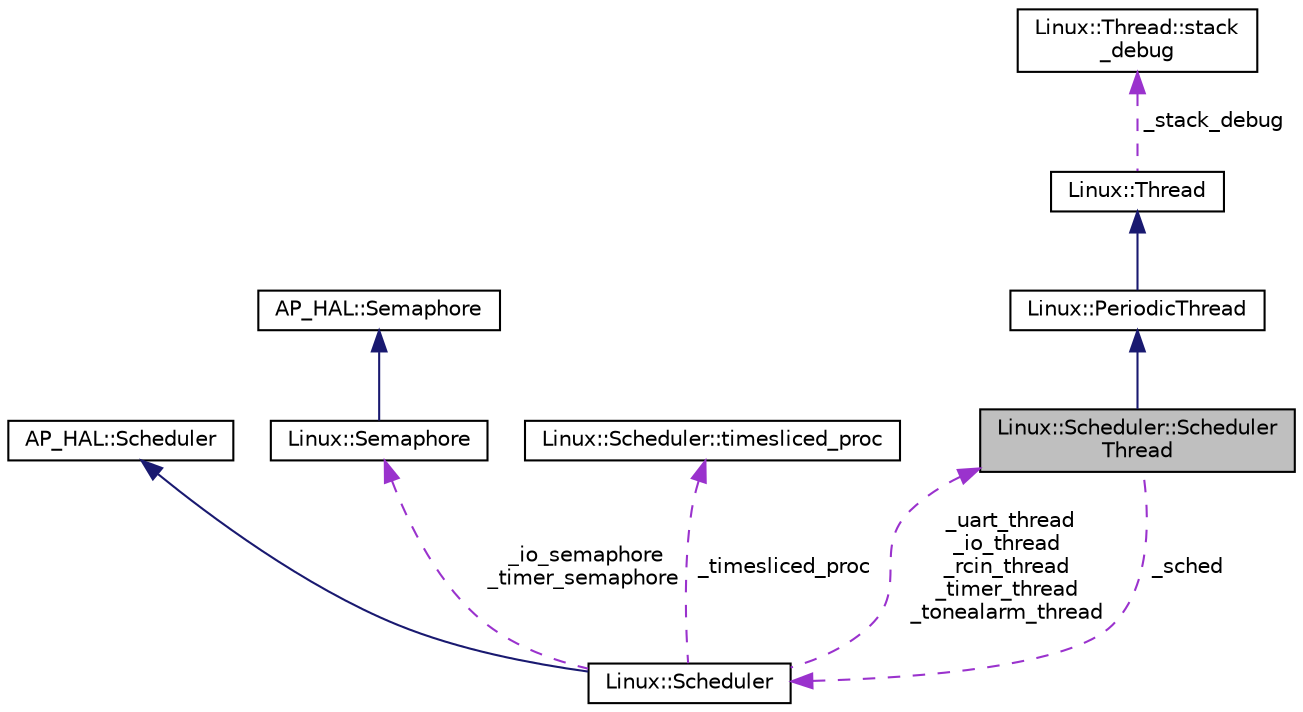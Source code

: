 digraph "Linux::Scheduler::SchedulerThread"
{
 // INTERACTIVE_SVG=YES
  edge [fontname="Helvetica",fontsize="10",labelfontname="Helvetica",labelfontsize="10"];
  node [fontname="Helvetica",fontsize="10",shape=record];
  Node1 [label="Linux::Scheduler::Scheduler\lThread",height=0.2,width=0.4,color="black", fillcolor="grey75", style="filled", fontcolor="black"];
  Node2 -> Node1 [dir="back",color="midnightblue",fontsize="10",style="solid",fontname="Helvetica"];
  Node2 [label="Linux::PeriodicThread",height=0.2,width=0.4,color="black", fillcolor="white", style="filled",URL="$classLinux_1_1PeriodicThread.html"];
  Node3 -> Node2 [dir="back",color="midnightblue",fontsize="10",style="solid",fontname="Helvetica"];
  Node3 [label="Linux::Thread",height=0.2,width=0.4,color="black", fillcolor="white", style="filled",URL="$classLinux_1_1Thread.html"];
  Node4 -> Node3 [dir="back",color="darkorchid3",fontsize="10",style="dashed",label=" _stack_debug" ,fontname="Helvetica"];
  Node4 [label="Linux::Thread::stack\l_debug",height=0.2,width=0.4,color="black", fillcolor="white", style="filled",URL="$structLinux_1_1Thread_1_1stack__debug.html"];
  Node5 -> Node1 [dir="back",color="darkorchid3",fontsize="10",style="dashed",label=" _sched" ,fontname="Helvetica"];
  Node5 [label="Linux::Scheduler",height=0.2,width=0.4,color="black", fillcolor="white", style="filled",URL="$classLinux_1_1Scheduler.html"];
  Node6 -> Node5 [dir="back",color="midnightblue",fontsize="10",style="solid",fontname="Helvetica"];
  Node6 [label="AP_HAL::Scheduler",height=0.2,width=0.4,color="black", fillcolor="white", style="filled",URL="$classAP__HAL_1_1Scheduler.html"];
  Node7 -> Node5 [dir="back",color="darkorchid3",fontsize="10",style="dashed",label=" _io_semaphore\n_timer_semaphore" ,fontname="Helvetica"];
  Node7 [label="Linux::Semaphore",height=0.2,width=0.4,color="black", fillcolor="white", style="filled",URL="$classLinux_1_1Semaphore.html"];
  Node8 -> Node7 [dir="back",color="midnightblue",fontsize="10",style="solid",fontname="Helvetica"];
  Node8 [label="AP_HAL::Semaphore",height=0.2,width=0.4,color="black", fillcolor="white", style="filled",URL="$classAP__HAL_1_1Semaphore.html"];
  Node9 -> Node5 [dir="back",color="darkorchid3",fontsize="10",style="dashed",label=" _timesliced_proc" ,fontname="Helvetica"];
  Node9 [label="Linux::Scheduler::timesliced_proc",height=0.2,width=0.4,color="black", fillcolor="white", style="filled",URL="$structLinux_1_1Scheduler_1_1timesliced__proc.html"];
  Node1 -> Node5 [dir="back",color="darkorchid3",fontsize="10",style="dashed",label=" _uart_thread\n_io_thread\n_rcin_thread\n_timer_thread\n_tonealarm_thread" ,fontname="Helvetica"];
}

